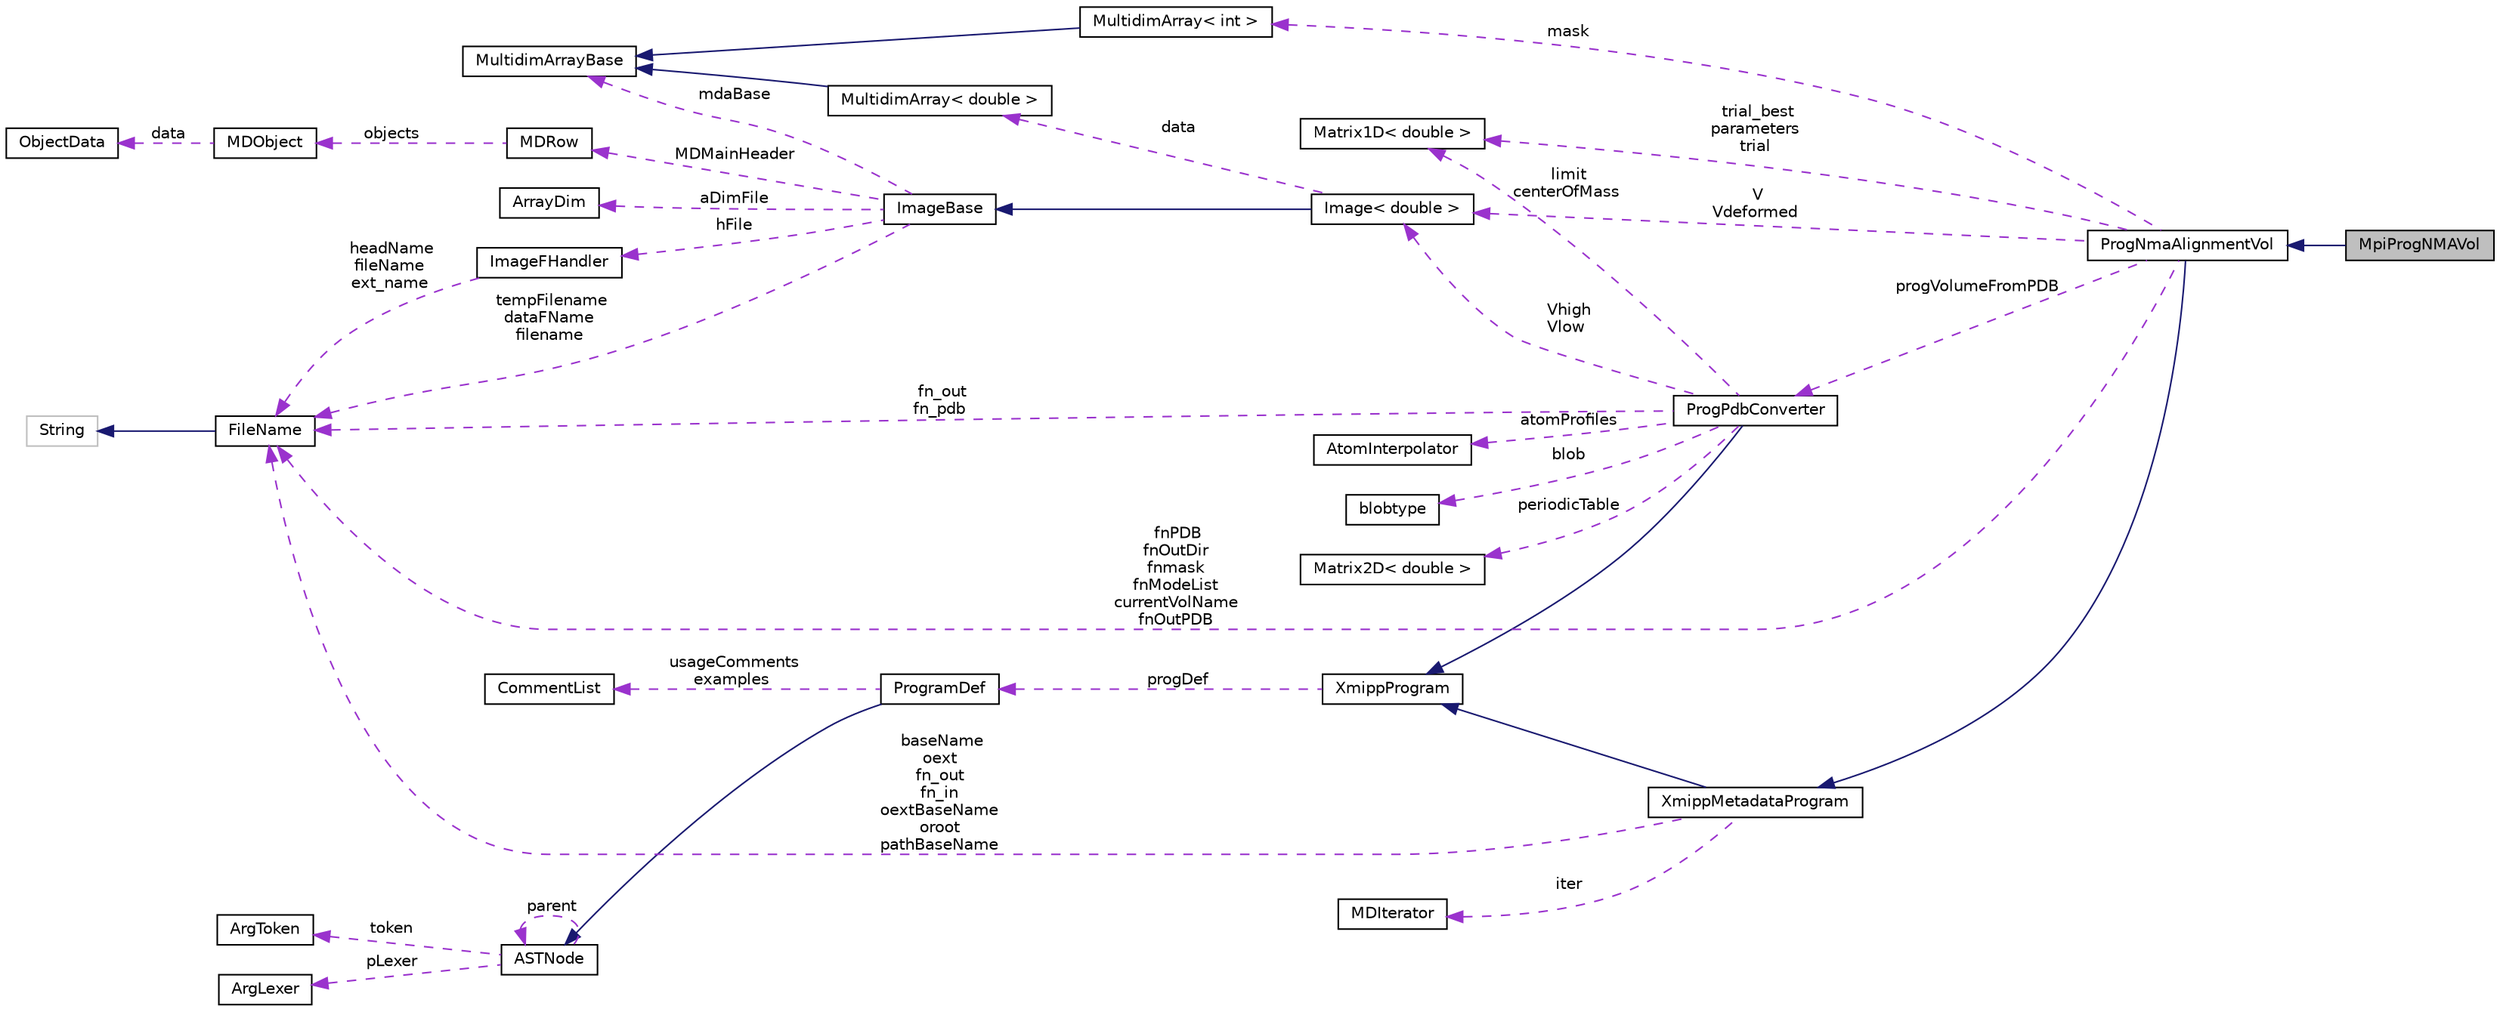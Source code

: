 digraph "MpiProgNMAVol"
{
  edge [fontname="Helvetica",fontsize="10",labelfontname="Helvetica",labelfontsize="10"];
  node [fontname="Helvetica",fontsize="10",shape=record];
  rankdir="LR";
  Node4 [label="MpiProgNMAVol",height=0.2,width=0.4,color="black", fillcolor="grey75", style="filled", fontcolor="black"];
  Node5 -> Node4 [dir="back",color="midnightblue",fontsize="10",style="solid",fontname="Helvetica"];
  Node5 [label="ProgNmaAlignmentVol",height=0.2,width=0.4,color="black", fillcolor="white", style="filled",URL="$classProgNmaAlignmentVol.html"];
  Node6 -> Node5 [dir="back",color="midnightblue",fontsize="10",style="solid",fontname="Helvetica"];
  Node6 [label="XmippMetadataProgram",height=0.2,width=0.4,color="black", fillcolor="white", style="filled",URL="$classXmippMetadataProgram.html"];
  Node7 -> Node6 [dir="back",color="midnightblue",fontsize="10",style="solid",fontname="Helvetica"];
  Node7 [label="XmippProgram",height=0.2,width=0.4,color="black", fillcolor="white", style="filled",URL="$classXmippProgram.html"];
  Node8 -> Node7 [dir="back",color="darkorchid3",fontsize="10",style="dashed",label=" progDef" ,fontname="Helvetica"];
  Node8 [label="ProgramDef",height=0.2,width=0.4,color="black", fillcolor="white", style="filled",URL="$classProgramDef.html"];
  Node9 -> Node8 [dir="back",color="midnightblue",fontsize="10",style="solid",fontname="Helvetica"];
  Node9 [label="ASTNode",height=0.2,width=0.4,color="black", fillcolor="white", style="filled",URL="$classASTNode.html"];
  Node10 -> Node9 [dir="back",color="darkorchid3",fontsize="10",style="dashed",label=" token" ,fontname="Helvetica"];
  Node10 [label="ArgToken",height=0.2,width=0.4,color="black", fillcolor="white", style="filled",URL="$classArgToken.html"];
  Node11 -> Node9 [dir="back",color="darkorchid3",fontsize="10",style="dashed",label=" pLexer" ,fontname="Helvetica"];
  Node11 [label="ArgLexer",height=0.2,width=0.4,color="black", fillcolor="white", style="filled",URL="$classArgLexer.html"];
  Node9 -> Node9 [dir="back",color="darkorchid3",fontsize="10",style="dashed",label=" parent" ,fontname="Helvetica"];
  Node12 -> Node8 [dir="back",color="darkorchid3",fontsize="10",style="dashed",label=" usageComments\nexamples" ,fontname="Helvetica"];
  Node12 [label="CommentList",height=0.2,width=0.4,color="black", fillcolor="white", style="filled",URL="$classCommentList.html"];
  Node13 -> Node6 [dir="back",color="darkorchid3",fontsize="10",style="dashed",label=" iter" ,fontname="Helvetica"];
  Node13 [label="MDIterator",height=0.2,width=0.4,color="black", fillcolor="white", style="filled",URL="$classMDIterator.html"];
  Node14 -> Node6 [dir="back",color="darkorchid3",fontsize="10",style="dashed",label=" baseName\noext\nfn_out\nfn_in\noextBaseName\noroot\npathBaseName" ,fontname="Helvetica"];
  Node14 [label="FileName",height=0.2,width=0.4,color="black", fillcolor="white", style="filled",URL="$classFileName.html"];
  Node15 -> Node14 [dir="back",color="midnightblue",fontsize="10",style="solid",fontname="Helvetica"];
  Node15 [label="String",height=0.2,width=0.4,color="grey75", fillcolor="white", style="filled"];
  Node16 -> Node5 [dir="back",color="darkorchid3",fontsize="10",style="dashed",label=" V\nVdeformed" ,fontname="Helvetica"];
  Node16 [label="Image\< double \>",height=0.2,width=0.4,color="black", fillcolor="white", style="filled",URL="$classImage.html"];
  Node17 -> Node16 [dir="back",color="midnightblue",fontsize="10",style="solid",fontname="Helvetica"];
  Node17 [label="ImageBase",height=0.2,width=0.4,color="black", fillcolor="white", style="filled",URL="$classImageBase.html",tooltip="Image base class. "];
  Node18 -> Node17 [dir="back",color="darkorchid3",fontsize="10",style="dashed",label=" mdaBase" ,fontname="Helvetica"];
  Node18 [label="MultidimArrayBase",height=0.2,width=0.4,color="black", fillcolor="white", style="filled",URL="$classMultidimArrayBase.html"];
  Node19 -> Node17 [dir="back",color="darkorchid3",fontsize="10",style="dashed",label=" hFile" ,fontname="Helvetica"];
  Node19 [label="ImageFHandler",height=0.2,width=0.4,color="black", fillcolor="white", style="filled",URL="$structImageFHandler.html"];
  Node14 -> Node19 [dir="back",color="darkorchid3",fontsize="10",style="dashed",label=" headName\nfileName\next_name" ,fontname="Helvetica"];
  Node20 -> Node17 [dir="back",color="darkorchid3",fontsize="10",style="dashed",label=" MDMainHeader" ,fontname="Helvetica"];
  Node20 [label="MDRow",height=0.2,width=0.4,color="black", fillcolor="white", style="filled",URL="$classMDRow.html"];
  Node21 -> Node20 [dir="back",color="darkorchid3",fontsize="10",style="dashed",label=" objects" ,fontname="Helvetica"];
  Node21 [label="MDObject",height=0.2,width=0.4,color="black", fillcolor="white", style="filled",URL="$classMDObject.html"];
  Node22 -> Node21 [dir="back",color="darkorchid3",fontsize="10",style="dashed",label=" data" ,fontname="Helvetica"];
  Node22 [label="ObjectData",height=0.2,width=0.4,color="black", fillcolor="white", style="filled",URL="$unionObjectData.html"];
  Node23 -> Node17 [dir="back",color="darkorchid3",fontsize="10",style="dashed",label=" aDimFile" ,fontname="Helvetica"];
  Node23 [label="ArrayDim",height=0.2,width=0.4,color="black", fillcolor="white", style="filled",URL="$structArrayDim.html"];
  Node14 -> Node17 [dir="back",color="darkorchid3",fontsize="10",style="dashed",label=" tempFilename\ndataFName\nfilename" ,fontname="Helvetica"];
  Node24 -> Node16 [dir="back",color="darkorchid3",fontsize="10",style="dashed",label=" data" ,fontname="Helvetica"];
  Node24 [label="MultidimArray\< double \>",height=0.2,width=0.4,color="black", fillcolor="white", style="filled",URL="$classMultidimArray.html"];
  Node18 -> Node24 [dir="back",color="midnightblue",fontsize="10",style="solid",fontname="Helvetica"];
  Node25 -> Node5 [dir="back",color="darkorchid3",fontsize="10",style="dashed",label=" trial_best\nparameters\ntrial" ,fontname="Helvetica"];
  Node25 [label="Matrix1D\< double \>",height=0.2,width=0.4,color="black", fillcolor="white", style="filled",URL="$classMatrix1D.html"];
  Node26 -> Node5 [dir="back",color="darkorchid3",fontsize="10",style="dashed",label=" progVolumeFromPDB" ,fontname="Helvetica"];
  Node26 [label="ProgPdbConverter",height=0.2,width=0.4,color="black", fillcolor="white", style="filled",URL="$classProgPdbConverter.html"];
  Node7 -> Node26 [dir="back",color="midnightblue",fontsize="10",style="solid",fontname="Helvetica"];
  Node27 -> Node26 [dir="back",color="darkorchid3",fontsize="10",style="dashed",label=" blob" ,fontname="Helvetica"];
  Node27 [label="blobtype",height=0.2,width=0.4,color="black", fillcolor="white", style="filled",URL="$structblobtype.html"];
  Node28 -> Node26 [dir="back",color="darkorchid3",fontsize="10",style="dashed",label=" periodicTable" ,fontname="Helvetica"];
  Node28 [label="Matrix2D\< double \>",height=0.2,width=0.4,color="black", fillcolor="white", style="filled",URL="$classMatrix2D.html"];
  Node16 -> Node26 [dir="back",color="darkorchid3",fontsize="10",style="dashed",label=" Vhigh\nVlow" ,fontname="Helvetica"];
  Node25 -> Node26 [dir="back",color="darkorchid3",fontsize="10",style="dashed",label=" limit\ncenterOfMass" ,fontname="Helvetica"];
  Node29 -> Node26 [dir="back",color="darkorchid3",fontsize="10",style="dashed",label=" atomProfiles" ,fontname="Helvetica"];
  Node29 [label="AtomInterpolator",height=0.2,width=0.4,color="black", fillcolor="white", style="filled",URL="$classAtomInterpolator.html"];
  Node14 -> Node26 [dir="back",color="darkorchid3",fontsize="10",style="dashed",label=" fn_out\nfn_pdb" ,fontname="Helvetica"];
  Node30 -> Node5 [dir="back",color="darkorchid3",fontsize="10",style="dashed",label=" mask" ,fontname="Helvetica"];
  Node30 [label="MultidimArray\< int \>",height=0.2,width=0.4,color="black", fillcolor="white", style="filled",URL="$classMultidimArray.html"];
  Node18 -> Node30 [dir="back",color="midnightblue",fontsize="10",style="solid",fontname="Helvetica"];
  Node14 -> Node5 [dir="back",color="darkorchid3",fontsize="10",style="dashed",label=" fnPDB\nfnOutDir\nfnmask\nfnModeList\ncurrentVolName\nfnOutPDB" ,fontname="Helvetica"];
}
